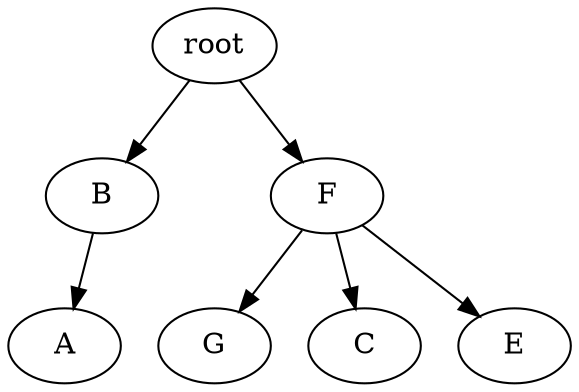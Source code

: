 strict digraph G {
	graph [name=G];
	0	[label=root];
	1	[label=B];
	0 -> 1;
	2	[label=F];
	0 -> 2;
	3	[label=A];
	1 -> 3;
	4	[label=G];
	2 -> 4;
	5	[label=C];
	2 -> 5;
	6	[label=E];
	2 -> 6;
}
